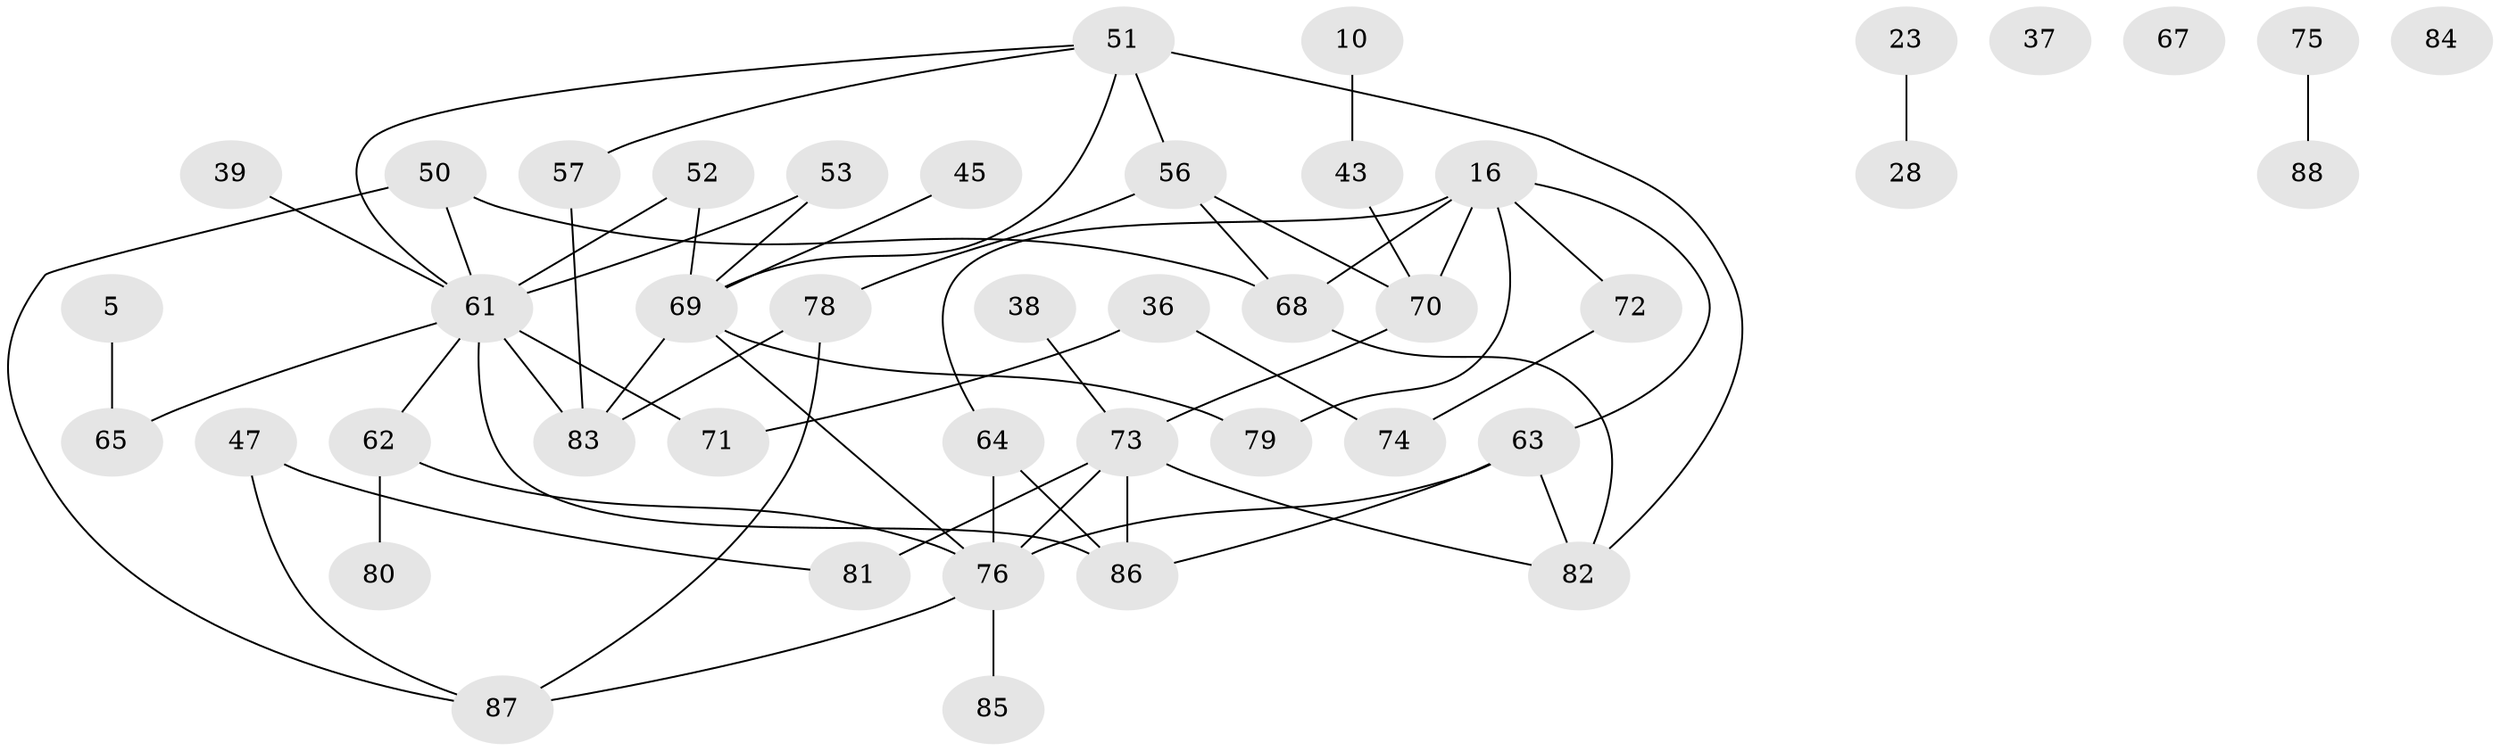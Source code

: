 // original degree distribution, {4: 0.1590909090909091, 3: 0.23863636363636365, 2: 0.25, 1: 0.2159090909090909, 7: 0.011363636363636364, 5: 0.056818181818181816, 0: 0.03409090909090909, 6: 0.03409090909090909}
// Generated by graph-tools (version 1.1) at 2025/39/03/09/25 04:39:35]
// undirected, 44 vertices, 60 edges
graph export_dot {
graph [start="1"]
  node [color=gray90,style=filled];
  5;
  10;
  16;
  23;
  28;
  36;
  37;
  38;
  39;
  43;
  45;
  47;
  50 [super="+32"];
  51;
  52;
  53 [super="+49"];
  56 [super="+42"];
  57;
  61 [super="+58+34"];
  62 [super="+29"];
  63 [super="+60"];
  64 [super="+41"];
  65;
  67;
  68;
  69 [super="+40+21"];
  70 [super="+26"];
  71;
  72 [super="+55"];
  73 [super="+54"];
  74;
  75;
  76 [super="+46"];
  78 [super="+6+15+44+59"];
  79 [super="+11+77"];
  80;
  81;
  82 [super="+19+20+35"];
  83 [super="+8+48"];
  84;
  85;
  86 [super="+33+66+3"];
  87 [super="+24"];
  88;
  5 -- 65;
  10 -- 43;
  16 -- 64 [weight=2];
  16 -- 68;
  16 -- 72;
  16 -- 79;
  16 -- 70;
  16 -- 63;
  23 -- 28;
  36 -- 71;
  36 -- 74;
  38 -- 73;
  39 -- 61;
  43 -- 70;
  45 -- 69;
  47 -- 81;
  47 -- 87;
  50 -- 61 [weight=2];
  50 -- 68;
  50 -- 87 [weight=2];
  51 -- 56 [weight=2];
  51 -- 57;
  51 -- 69;
  51 -- 61;
  51 -- 82;
  52 -- 69;
  52 -- 61;
  53 -- 69;
  53 -- 61;
  56 -- 68;
  56 -- 70;
  56 -- 78;
  57 -- 83;
  61 -- 83 [weight=3];
  61 -- 65;
  61 -- 71;
  61 -- 62;
  61 -- 86 [weight=2];
  62 -- 76;
  62 -- 80;
  63 -- 82;
  63 -- 86;
  63 -- 76;
  64 -- 76;
  64 -- 86 [weight=2];
  68 -- 82;
  69 -- 83 [weight=2];
  69 -- 79 [weight=2];
  69 -- 76;
  70 -- 73;
  72 -- 74;
  73 -- 81;
  73 -- 86 [weight=2];
  73 -- 76;
  73 -- 82;
  75 -- 88;
  76 -- 85;
  76 -- 87 [weight=2];
  78 -- 83;
  78 -- 87;
}
